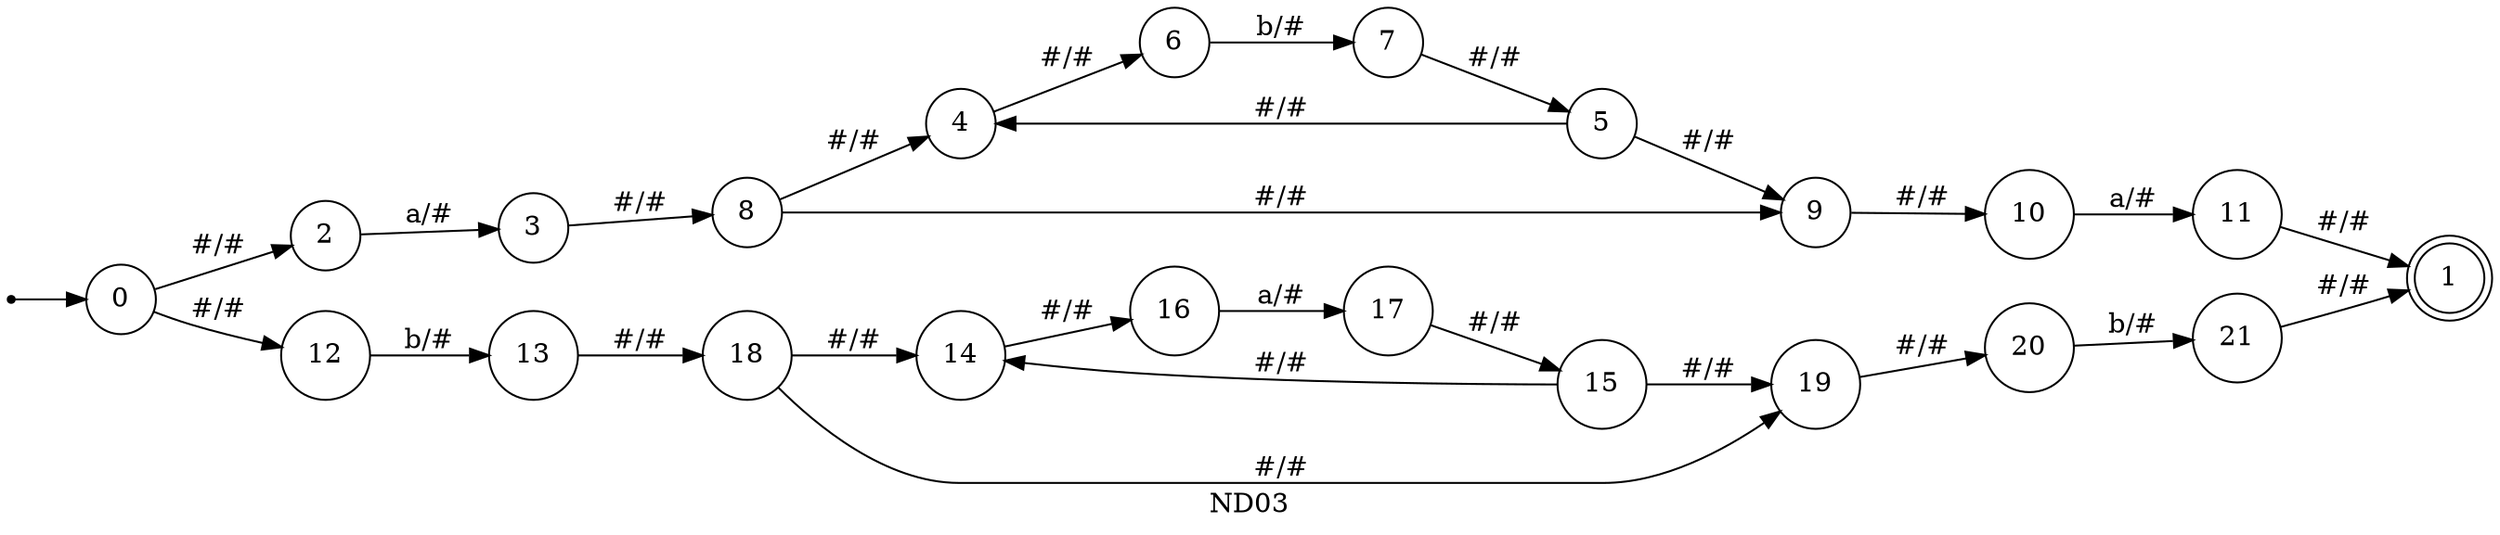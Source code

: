 digraph G {
	rankdir=LR;
	label="ND03"
	init0 [shape=point];
	init0 -> 0;
	0 [shape=circle]
	0 -> 2 [label="#/#"]
	0 -> 12 [label="#/#"]
	1 [shape=doublecircle]
	10 [shape=circle]
	10 -> 11 [label="a/#"]
	11 [shape=circle]
	11 -> 1 [label="#/#"]
	12 [shape=circle]
	12 -> 13 [label="b/#"]
	13 [shape=circle]
	13 -> 18 [label="#/#"]
	14 [shape=circle]
	14 -> 16 [label="#/#"]
	15 [shape=circle]
	15 -> 19 [label="#/#"]
	15 -> 14 [label="#/#"]
	16 [shape=circle]
	16 -> 17 [label="a/#"]
	17 [shape=circle]
	17 -> 15 [label="#/#"]
	18 [shape=circle]
	18 -> 19 [label="#/#"]
	18 -> 14 [label="#/#"]
	19 [shape=circle]
	19 -> 20 [label="#/#"]
	2 [shape=circle]
	2 -> 3 [label="a/#"]
	20 [shape=circle]
	20 -> 21 [label="b/#"]
	21 [shape=circle]
	21 -> 1 [label="#/#"]
	3 [shape=circle]
	3 -> 8 [label="#/#"]
	4 [shape=circle]
	4 -> 6 [label="#/#"]
	5 [shape=circle]
	5 -> 4 [label="#/#"]
	5 -> 9 [label="#/#"]
	6 [shape=circle]
	6 -> 7 [label="b/#"]
	7 [shape=circle]
	7 -> 5 [label="#/#"]
	8 [shape=circle]
	8 -> 4 [label="#/#"]
	8 -> 9 [label="#/#"]
	9 [shape=circle]
	9 -> 10 [label="#/#"]
}
